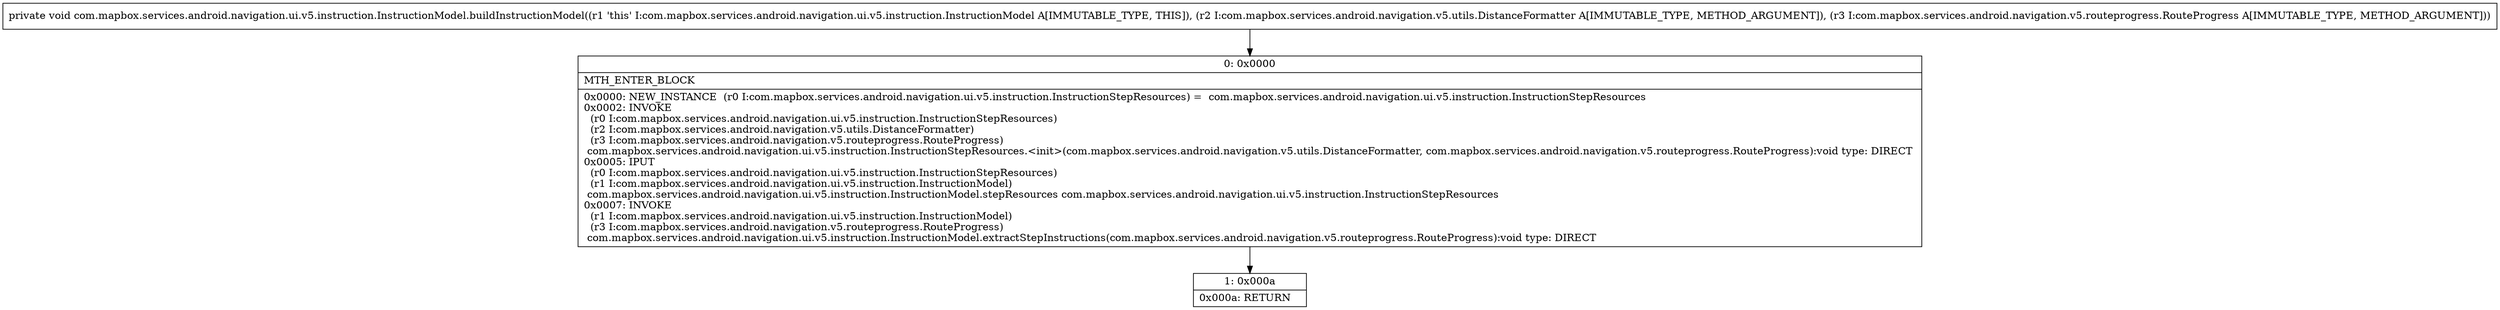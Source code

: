 digraph "CFG forcom.mapbox.services.android.navigation.ui.v5.instruction.InstructionModel.buildInstructionModel(Lcom\/mapbox\/services\/android\/navigation\/v5\/utils\/DistanceFormatter;Lcom\/mapbox\/services\/android\/navigation\/v5\/routeprogress\/RouteProgress;)V" {
Node_0 [shape=record,label="{0\:\ 0x0000|MTH_ENTER_BLOCK\l|0x0000: NEW_INSTANCE  (r0 I:com.mapbox.services.android.navigation.ui.v5.instruction.InstructionStepResources) =  com.mapbox.services.android.navigation.ui.v5.instruction.InstructionStepResources \l0x0002: INVOKE  \l  (r0 I:com.mapbox.services.android.navigation.ui.v5.instruction.InstructionStepResources)\l  (r2 I:com.mapbox.services.android.navigation.v5.utils.DistanceFormatter)\l  (r3 I:com.mapbox.services.android.navigation.v5.routeprogress.RouteProgress)\l com.mapbox.services.android.navigation.ui.v5.instruction.InstructionStepResources.\<init\>(com.mapbox.services.android.navigation.v5.utils.DistanceFormatter, com.mapbox.services.android.navigation.v5.routeprogress.RouteProgress):void type: DIRECT \l0x0005: IPUT  \l  (r0 I:com.mapbox.services.android.navigation.ui.v5.instruction.InstructionStepResources)\l  (r1 I:com.mapbox.services.android.navigation.ui.v5.instruction.InstructionModel)\l com.mapbox.services.android.navigation.ui.v5.instruction.InstructionModel.stepResources com.mapbox.services.android.navigation.ui.v5.instruction.InstructionStepResources \l0x0007: INVOKE  \l  (r1 I:com.mapbox.services.android.navigation.ui.v5.instruction.InstructionModel)\l  (r3 I:com.mapbox.services.android.navigation.v5.routeprogress.RouteProgress)\l com.mapbox.services.android.navigation.ui.v5.instruction.InstructionModel.extractStepInstructions(com.mapbox.services.android.navigation.v5.routeprogress.RouteProgress):void type: DIRECT \l}"];
Node_1 [shape=record,label="{1\:\ 0x000a|0x000a: RETURN   \l}"];
MethodNode[shape=record,label="{private void com.mapbox.services.android.navigation.ui.v5.instruction.InstructionModel.buildInstructionModel((r1 'this' I:com.mapbox.services.android.navigation.ui.v5.instruction.InstructionModel A[IMMUTABLE_TYPE, THIS]), (r2 I:com.mapbox.services.android.navigation.v5.utils.DistanceFormatter A[IMMUTABLE_TYPE, METHOD_ARGUMENT]), (r3 I:com.mapbox.services.android.navigation.v5.routeprogress.RouteProgress A[IMMUTABLE_TYPE, METHOD_ARGUMENT])) }"];
MethodNode -> Node_0;
Node_0 -> Node_1;
}

